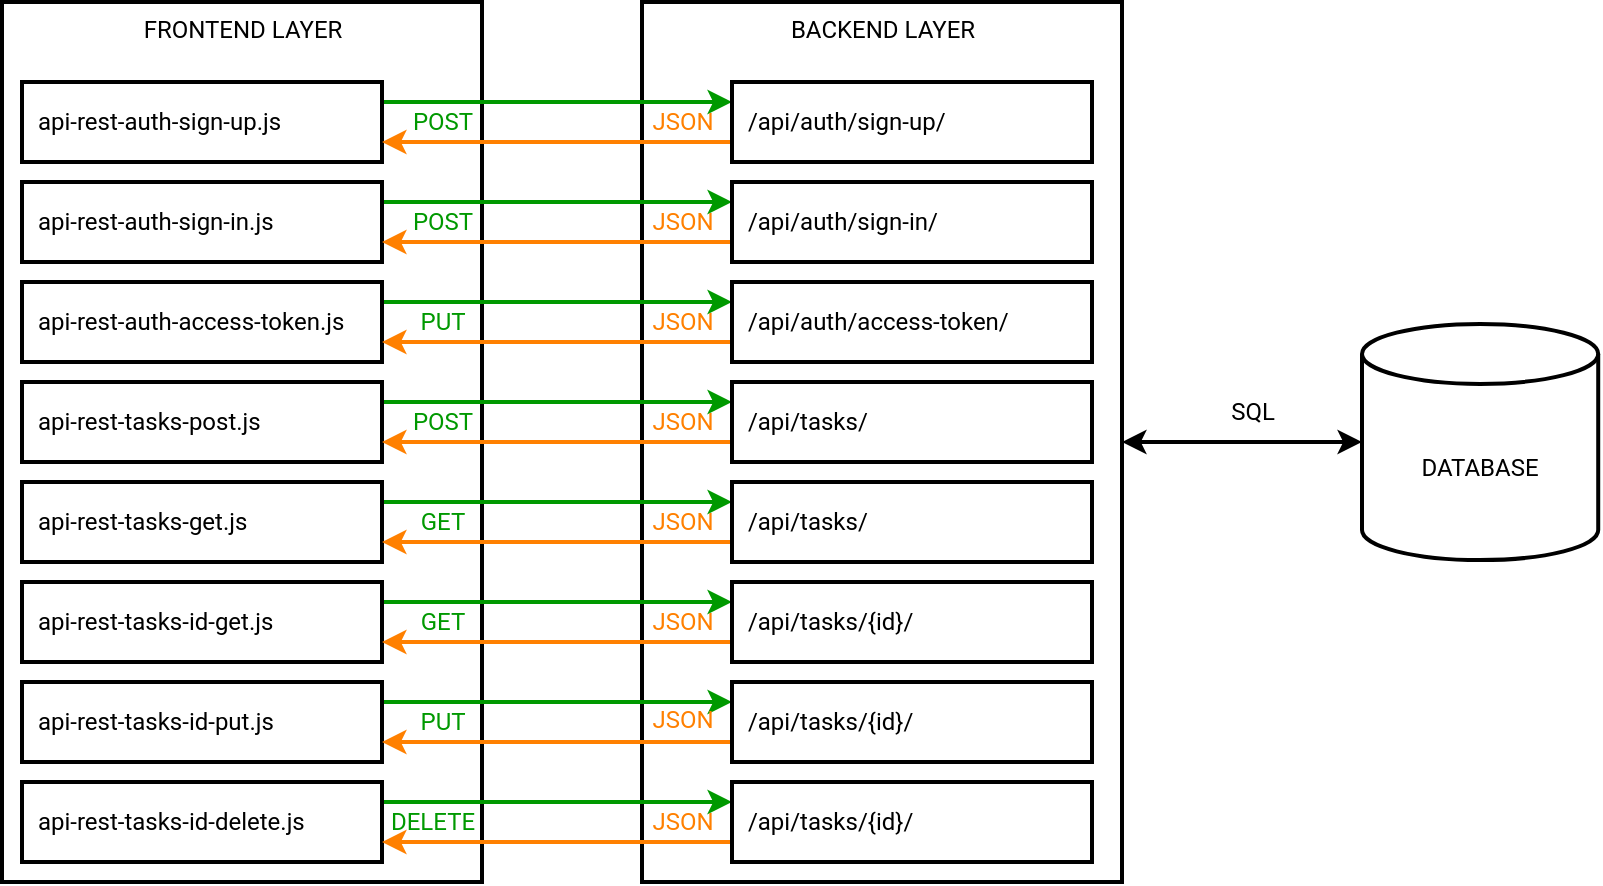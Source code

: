 <mxfile version="20.2.3" type="device"><diagram id="o0wKMA2V5l58xhiG-160" name="Page-1"><mxGraphModel dx="1422" dy="865" grid="1" gridSize="10" guides="1" tooltips="1" connect="1" arrows="1" fold="1" page="1" pageScale="1" pageWidth="1169" pageHeight="827" math="0" shadow="0"><root><mxCell id="0"/><mxCell id="1" parent="0"/><mxCell id="gZToxtEv8SEcZmtWTF-K-1" value="FRONTEND LAYER" style="html=1;strokeWidth=2;verticalAlign=top;fontFamily=Roboto;fontSource=https%3A%2F%2Ffonts.googleapis.com%2Fcss%3Ffamily%3DRoboto;" parent="1" vertex="1"><mxGeometry x="40" y="40" width="240" height="440" as="geometry"/></mxCell><mxCell id="gZToxtEv8SEcZmtWTF-K-82" style="edgeStyle=orthogonalEdgeStyle;rounded=0;orthogonalLoop=1;jettySize=auto;html=1;exitX=1;exitY=0.5;exitDx=0;exitDy=0;entryX=0;entryY=0.5;entryDx=0;entryDy=0;entryPerimeter=0;fontColor=#FF8000;startArrow=classic;startFill=1;strokeColor=#000000;strokeWidth=2;fontFamily=Roboto;fontSource=https%3A%2F%2Ffonts.googleapis.com%2Fcss%3Ffamily%3DRoboto;" parent="1" source="gZToxtEv8SEcZmtWTF-K-2" target="gZToxtEv8SEcZmtWTF-K-3" edge="1"><mxGeometry relative="1" as="geometry"/></mxCell><mxCell id="gZToxtEv8SEcZmtWTF-K-2" value="BACKEND LAYER" style="html=1;strokeWidth=2;verticalAlign=top;fontFamily=Roboto;fontSource=https%3A%2F%2Ffonts.googleapis.com%2Fcss%3Ffamily%3DRoboto;" parent="1" vertex="1"><mxGeometry x="360" y="40" width="240" height="440" as="geometry"/></mxCell><mxCell id="gZToxtEv8SEcZmtWTF-K-3" value="DATABASE" style="shape=cylinder3;whiteSpace=wrap;html=1;boundedLbl=1;backgroundOutline=1;size=15;strokeWidth=2;fontFamily=Roboto;fontSource=https%3A%2F%2Ffonts.googleapis.com%2Fcss%3Ffamily%3DRoboto;" parent="1" vertex="1"><mxGeometry x="720" y="200.95" width="118.11" height="118.11" as="geometry"/></mxCell><mxCell id="gZToxtEv8SEcZmtWTF-K-36" style="edgeStyle=orthogonalEdgeStyle;rounded=0;orthogonalLoop=1;jettySize=auto;html=1;exitX=1;exitY=0.25;exitDx=0;exitDy=0;entryX=0;entryY=0.25;entryDx=0;entryDy=0;startArrow=none;startFill=0;strokeColor=#009900;strokeWidth=2;fontFamily=Roboto;fontSource=https%3A%2F%2Ffonts.googleapis.com%2Fcss%3Ffamily%3DRoboto;" parent="1" source="gZToxtEv8SEcZmtWTF-K-4" target="gZToxtEv8SEcZmtWTF-K-5" edge="1"><mxGeometry relative="1" as="geometry"/></mxCell><mxCell id="gZToxtEv8SEcZmtWTF-K-4" value="&amp;nbsp; api-rest-auth-sign-up.js" style="html=1;strokeWidth=2;align=left;fontFamily=Roboto;fontSource=https%3A%2F%2Ffonts.googleapis.com%2Fcss%3Ffamily%3DRoboto;" parent="1" vertex="1"><mxGeometry x="50" y="80" width="180" height="40" as="geometry"/></mxCell><mxCell id="gZToxtEv8SEcZmtWTF-K-57" style="edgeStyle=orthogonalEdgeStyle;rounded=0;orthogonalLoop=1;jettySize=auto;html=1;exitX=0;exitY=0.75;exitDx=0;exitDy=0;entryX=1;entryY=0.75;entryDx=0;entryDy=0;fontColor=#009900;startArrow=none;startFill=0;strokeColor=#FF8000;strokeWidth=2;fontFamily=Roboto;fontSource=https%3A%2F%2Ffonts.googleapis.com%2Fcss%3Ffamily%3DRoboto;" parent="1" source="gZToxtEv8SEcZmtWTF-K-5" target="gZToxtEv8SEcZmtWTF-K-4" edge="1"><mxGeometry relative="1" as="geometry"/></mxCell><mxCell id="gZToxtEv8SEcZmtWTF-K-5" value="&amp;nbsp; /api/auth/sign-up/" style="html=1;strokeWidth=2;align=left;fontFamily=Roboto;fontSource=https%3A%2F%2Ffonts.googleapis.com%2Fcss%3Ffamily%3DRoboto;" parent="1" vertex="1"><mxGeometry x="405" y="80" width="180" height="40" as="geometry"/></mxCell><mxCell id="gZToxtEv8SEcZmtWTF-K-37" style="edgeStyle=orthogonalEdgeStyle;rounded=0;orthogonalLoop=1;jettySize=auto;html=1;exitX=1;exitY=0.25;exitDx=0;exitDy=0;entryX=0;entryY=0.25;entryDx=0;entryDy=0;startArrow=none;startFill=0;strokeColor=#009900;strokeWidth=2;fontFamily=Roboto;fontSource=https%3A%2F%2Ffonts.googleapis.com%2Fcss%3Ffamily%3DRoboto;" parent="1" source="gZToxtEv8SEcZmtWTF-K-6" target="gZToxtEv8SEcZmtWTF-K-7" edge="1"><mxGeometry relative="1" as="geometry"/></mxCell><mxCell id="gZToxtEv8SEcZmtWTF-K-6" value="&lt;span style=&quot;&quot;&gt;&amp;nbsp; api-rest-auth-sign-in.js&lt;/span&gt;" style="html=1;strokeWidth=2;align=left;fontFamily=Roboto;fontSource=https%3A%2F%2Ffonts.googleapis.com%2Fcss%3Ffamily%3DRoboto;" parent="1" vertex="1"><mxGeometry x="50" y="130" width="180" height="40" as="geometry"/></mxCell><mxCell id="gZToxtEv8SEcZmtWTF-K-58" style="edgeStyle=orthogonalEdgeStyle;rounded=0;orthogonalLoop=1;jettySize=auto;html=1;exitX=0;exitY=0.75;exitDx=0;exitDy=0;entryX=1;entryY=0.75;entryDx=0;entryDy=0;fontColor=#009900;startArrow=none;startFill=0;strokeColor=#FF8000;strokeWidth=2;fontFamily=Roboto;fontSource=https%3A%2F%2Ffonts.googleapis.com%2Fcss%3Ffamily%3DRoboto;" parent="1" source="gZToxtEv8SEcZmtWTF-K-7" target="gZToxtEv8SEcZmtWTF-K-6" edge="1"><mxGeometry relative="1" as="geometry"/></mxCell><mxCell id="gZToxtEv8SEcZmtWTF-K-7" value="&amp;nbsp; /api/auth/sign-in/" style="html=1;strokeWidth=2;align=left;fontFamily=Roboto;fontSource=https%3A%2F%2Ffonts.googleapis.com%2Fcss%3Ffamily%3DRoboto;" parent="1" vertex="1"><mxGeometry x="405" y="130" width="180" height="40" as="geometry"/></mxCell><mxCell id="gZToxtEv8SEcZmtWTF-K-38" style="edgeStyle=orthogonalEdgeStyle;rounded=0;orthogonalLoop=1;jettySize=auto;html=1;exitX=1;exitY=0.25;exitDx=0;exitDy=0;entryX=0;entryY=0.25;entryDx=0;entryDy=0;startArrow=none;startFill=0;strokeColor=#009900;strokeWidth=2;fontFamily=Roboto;fontSource=https%3A%2F%2Ffonts.googleapis.com%2Fcss%3Ffamily%3DRoboto;" parent="1" source="gZToxtEv8SEcZmtWTF-K-8" target="gZToxtEv8SEcZmtWTF-K-9" edge="1"><mxGeometry relative="1" as="geometry"/></mxCell><mxCell id="gZToxtEv8SEcZmtWTF-K-8" value="&lt;span style=&quot;&quot;&gt;&amp;nbsp; api-rest-auth-access-token.js&lt;/span&gt;" style="html=1;strokeWidth=2;align=left;fontFamily=Roboto;fontSource=https%3A%2F%2Ffonts.googleapis.com%2Fcss%3Ffamily%3DRoboto;" parent="1" vertex="1"><mxGeometry x="50" y="180" width="180" height="40" as="geometry"/></mxCell><mxCell id="gZToxtEv8SEcZmtWTF-K-59" style="edgeStyle=orthogonalEdgeStyle;rounded=0;orthogonalLoop=1;jettySize=auto;html=1;exitX=0;exitY=0.75;exitDx=0;exitDy=0;entryX=1;entryY=0.75;entryDx=0;entryDy=0;fontColor=#009900;startArrow=none;startFill=0;strokeColor=#FF8000;strokeWidth=2;fontFamily=Roboto;fontSource=https%3A%2F%2Ffonts.googleapis.com%2Fcss%3Ffamily%3DRoboto;" parent="1" source="gZToxtEv8SEcZmtWTF-K-9" target="gZToxtEv8SEcZmtWTF-K-8" edge="1"><mxGeometry relative="1" as="geometry"/></mxCell><mxCell id="gZToxtEv8SEcZmtWTF-K-9" value="&amp;nbsp; /api/auth/access-token/" style="html=1;strokeWidth=2;align=left;fontFamily=Roboto;fontSource=https%3A%2F%2Ffonts.googleapis.com%2Fcss%3Ffamily%3DRoboto;" parent="1" vertex="1"><mxGeometry x="405" y="180" width="180" height="40" as="geometry"/></mxCell><mxCell id="gZToxtEv8SEcZmtWTF-K-39" style="edgeStyle=orthogonalEdgeStyle;rounded=0;orthogonalLoop=1;jettySize=auto;html=1;exitX=1;exitY=0.25;exitDx=0;exitDy=0;entryX=0;entryY=0.25;entryDx=0;entryDy=0;startArrow=none;startFill=0;strokeColor=#009900;strokeWidth=2;fontFamily=Roboto;fontSource=https%3A%2F%2Ffonts.googleapis.com%2Fcss%3Ffamily%3DRoboto;" parent="1" source="gZToxtEv8SEcZmtWTF-K-19" target="gZToxtEv8SEcZmtWTF-K-24" edge="1"><mxGeometry relative="1" as="geometry"/></mxCell><mxCell id="gZToxtEv8SEcZmtWTF-K-19" value="&lt;span style=&quot;&quot;&gt;&amp;nbsp; api-rest-tasks-post.js&lt;/span&gt;" style="html=1;strokeWidth=2;align=left;fontFamily=Roboto;fontSource=https%3A%2F%2Ffonts.googleapis.com%2Fcss%3Ffamily%3DRoboto;" parent="1" vertex="1"><mxGeometry x="50" y="230" width="180" height="40" as="geometry"/></mxCell><mxCell id="gZToxtEv8SEcZmtWTF-K-40" style="edgeStyle=orthogonalEdgeStyle;rounded=0;orthogonalLoop=1;jettySize=auto;html=1;exitX=1;exitY=0.25;exitDx=0;exitDy=0;entryX=0;entryY=0.25;entryDx=0;entryDy=0;startArrow=none;startFill=0;strokeColor=#009900;strokeWidth=2;fontFamily=Roboto;fontSource=https%3A%2F%2Ffonts.googleapis.com%2Fcss%3Ffamily%3DRoboto;" parent="1" source="gZToxtEv8SEcZmtWTF-K-20" target="gZToxtEv8SEcZmtWTF-K-25" edge="1"><mxGeometry relative="1" as="geometry"/></mxCell><mxCell id="gZToxtEv8SEcZmtWTF-K-20" value="&lt;span style=&quot;&quot;&gt;&amp;nbsp; api-rest-tasks-get.js&lt;/span&gt;" style="html=1;strokeWidth=2;align=left;fontFamily=Roboto;fontSource=https%3A%2F%2Ffonts.googleapis.com%2Fcss%3Ffamily%3DRoboto;" parent="1" vertex="1"><mxGeometry x="50" y="280" width="180" height="40" as="geometry"/></mxCell><mxCell id="gZToxtEv8SEcZmtWTF-K-41" style="edgeStyle=orthogonalEdgeStyle;rounded=0;orthogonalLoop=1;jettySize=auto;html=1;exitX=1;exitY=0.25;exitDx=0;exitDy=0;entryX=0;entryY=0.25;entryDx=0;entryDy=0;startArrow=none;startFill=0;strokeColor=#009900;strokeWidth=2;fontFamily=Roboto;fontSource=https%3A%2F%2Ffonts.googleapis.com%2Fcss%3Ffamily%3DRoboto;" parent="1" source="gZToxtEv8SEcZmtWTF-K-21" target="gZToxtEv8SEcZmtWTF-K-26" edge="1"><mxGeometry relative="1" as="geometry"/></mxCell><mxCell id="gZToxtEv8SEcZmtWTF-K-21" value="&lt;span style=&quot;&quot;&gt;&amp;nbsp; api-rest-tasks-id-get.js&lt;/span&gt;" style="html=1;strokeWidth=2;align=left;fontFamily=Roboto;fontSource=https%3A%2F%2Ffonts.googleapis.com%2Fcss%3Ffamily%3DRoboto;" parent="1" vertex="1"><mxGeometry x="50" y="330" width="180" height="40" as="geometry"/></mxCell><mxCell id="gZToxtEv8SEcZmtWTF-K-42" style="edgeStyle=orthogonalEdgeStyle;rounded=0;orthogonalLoop=1;jettySize=auto;html=1;exitX=1;exitY=0.25;exitDx=0;exitDy=0;entryX=0;entryY=0.25;entryDx=0;entryDy=0;startArrow=none;startFill=0;strokeColor=#009900;strokeWidth=2;fontFamily=Roboto;fontSource=https%3A%2F%2Ffonts.googleapis.com%2Fcss%3Ffamily%3DRoboto;" parent="1" source="gZToxtEv8SEcZmtWTF-K-22" target="gZToxtEv8SEcZmtWTF-K-27" edge="1"><mxGeometry relative="1" as="geometry"/></mxCell><mxCell id="gZToxtEv8SEcZmtWTF-K-22" value="&lt;span style=&quot;&quot;&gt;&amp;nbsp; api-rest-tasks-id-put.js&lt;/span&gt;" style="html=1;strokeWidth=2;align=left;fontFamily=Roboto;fontSource=https%3A%2F%2Ffonts.googleapis.com%2Fcss%3Ffamily%3DRoboto;" parent="1" vertex="1"><mxGeometry x="50" y="380" width="180" height="40" as="geometry"/></mxCell><mxCell id="gZToxtEv8SEcZmtWTF-K-43" style="edgeStyle=orthogonalEdgeStyle;rounded=0;orthogonalLoop=1;jettySize=auto;html=1;exitX=1;exitY=0.25;exitDx=0;exitDy=0;entryX=0;entryY=0.25;entryDx=0;entryDy=0;startArrow=none;startFill=0;strokeColor=#009900;strokeWidth=2;fontFamily=Roboto;fontSource=https%3A%2F%2Ffonts.googleapis.com%2Fcss%3Ffamily%3DRoboto;" parent="1" source="gZToxtEv8SEcZmtWTF-K-23" target="gZToxtEv8SEcZmtWTF-K-28" edge="1"><mxGeometry relative="1" as="geometry"/></mxCell><mxCell id="gZToxtEv8SEcZmtWTF-K-23" value="&lt;span style=&quot;&quot;&gt;&amp;nbsp; api-rest-tasks-id-delete.js&lt;/span&gt;" style="html=1;strokeWidth=2;align=left;fontFamily=Roboto;fontSource=https%3A%2F%2Ffonts.googleapis.com%2Fcss%3Ffamily%3DRoboto;" parent="1" vertex="1"><mxGeometry x="50" y="430" width="180" height="40" as="geometry"/></mxCell><mxCell id="gZToxtEv8SEcZmtWTF-K-60" style="edgeStyle=orthogonalEdgeStyle;rounded=0;orthogonalLoop=1;jettySize=auto;html=1;exitX=0;exitY=0.75;exitDx=0;exitDy=0;entryX=1;entryY=0.75;entryDx=0;entryDy=0;fontColor=#009900;startArrow=none;startFill=0;strokeColor=#FF8000;strokeWidth=2;fontFamily=Roboto;fontSource=https%3A%2F%2Ffonts.googleapis.com%2Fcss%3Ffamily%3DRoboto;" parent="1" source="gZToxtEv8SEcZmtWTF-K-24" target="gZToxtEv8SEcZmtWTF-K-19" edge="1"><mxGeometry relative="1" as="geometry"/></mxCell><mxCell id="gZToxtEv8SEcZmtWTF-K-24" value="&amp;nbsp; /api/tasks/" style="html=1;strokeWidth=2;align=left;fontFamily=Roboto;fontSource=https%3A%2F%2Ffonts.googleapis.com%2Fcss%3Ffamily%3DRoboto;" parent="1" vertex="1"><mxGeometry x="405" y="230" width="180" height="40" as="geometry"/></mxCell><mxCell id="gZToxtEv8SEcZmtWTF-K-61" style="edgeStyle=orthogonalEdgeStyle;rounded=0;orthogonalLoop=1;jettySize=auto;html=1;exitX=0;exitY=0.75;exitDx=0;exitDy=0;entryX=1;entryY=0.75;entryDx=0;entryDy=0;fontColor=#009900;startArrow=none;startFill=0;strokeColor=#FF8000;strokeWidth=2;fontFamily=Roboto;fontSource=https%3A%2F%2Ffonts.googleapis.com%2Fcss%3Ffamily%3DRoboto;" parent="1" source="gZToxtEv8SEcZmtWTF-K-25" target="gZToxtEv8SEcZmtWTF-K-20" edge="1"><mxGeometry relative="1" as="geometry"/></mxCell><mxCell id="gZToxtEv8SEcZmtWTF-K-25" value="&amp;nbsp; /api/tasks/" style="html=1;strokeWidth=2;align=left;fontFamily=Roboto;fontSource=https%3A%2F%2Ffonts.googleapis.com%2Fcss%3Ffamily%3DRoboto;" parent="1" vertex="1"><mxGeometry x="405" y="280" width="180" height="40" as="geometry"/></mxCell><mxCell id="gZToxtEv8SEcZmtWTF-K-62" style="edgeStyle=orthogonalEdgeStyle;rounded=0;orthogonalLoop=1;jettySize=auto;html=1;exitX=0;exitY=0.75;exitDx=0;exitDy=0;entryX=1;entryY=0.75;entryDx=0;entryDy=0;fontColor=#009900;startArrow=none;startFill=0;strokeColor=#FF8000;strokeWidth=2;fontFamily=Roboto;fontSource=https%3A%2F%2Ffonts.googleapis.com%2Fcss%3Ffamily%3DRoboto;" parent="1" source="gZToxtEv8SEcZmtWTF-K-26" target="gZToxtEv8SEcZmtWTF-K-21" edge="1"><mxGeometry relative="1" as="geometry"/></mxCell><mxCell id="gZToxtEv8SEcZmtWTF-K-26" value="&amp;nbsp; /api/tasks/{id}/" style="html=1;strokeWidth=2;align=left;fontFamily=Roboto;fontSource=https%3A%2F%2Ffonts.googleapis.com%2Fcss%3Ffamily%3DRoboto;" parent="1" vertex="1"><mxGeometry x="405" y="330" width="180" height="40" as="geometry"/></mxCell><mxCell id="gZToxtEv8SEcZmtWTF-K-63" style="edgeStyle=orthogonalEdgeStyle;rounded=0;orthogonalLoop=1;jettySize=auto;html=1;exitX=0;exitY=0.75;exitDx=0;exitDy=0;entryX=1;entryY=0.75;entryDx=0;entryDy=0;fontColor=#009900;startArrow=none;startFill=0;strokeColor=#FF8000;strokeWidth=2;fontFamily=Roboto;fontSource=https%3A%2F%2Ffonts.googleapis.com%2Fcss%3Ffamily%3DRoboto;" parent="1" source="gZToxtEv8SEcZmtWTF-K-27" target="gZToxtEv8SEcZmtWTF-K-22" edge="1"><mxGeometry relative="1" as="geometry"/></mxCell><mxCell id="gZToxtEv8SEcZmtWTF-K-27" value="&amp;nbsp; /api/tasks/{id}/" style="html=1;strokeWidth=2;align=left;fontFamily=Roboto;fontSource=https%3A%2F%2Ffonts.googleapis.com%2Fcss%3Ffamily%3DRoboto;" parent="1" vertex="1"><mxGeometry x="405" y="380" width="180" height="40" as="geometry"/></mxCell><mxCell id="gZToxtEv8SEcZmtWTF-K-64" style="edgeStyle=orthogonalEdgeStyle;rounded=0;orthogonalLoop=1;jettySize=auto;html=1;exitX=0;exitY=0.75;exitDx=0;exitDy=0;entryX=1;entryY=0.75;entryDx=0;entryDy=0;fontColor=#009900;startArrow=none;startFill=0;strokeColor=#FF8000;strokeWidth=2;fontFamily=Roboto;fontSource=https%3A%2F%2Ffonts.googleapis.com%2Fcss%3Ffamily%3DRoboto;" parent="1" source="gZToxtEv8SEcZmtWTF-K-28" target="gZToxtEv8SEcZmtWTF-K-23" edge="1"><mxGeometry relative="1" as="geometry"/></mxCell><mxCell id="gZToxtEv8SEcZmtWTF-K-28" value="&amp;nbsp; /api/tasks/{id}/" style="html=1;strokeWidth=2;align=left;fontFamily=Roboto;fontSource=https%3A%2F%2Ffonts.googleapis.com%2Fcss%3Ffamily%3DRoboto;" parent="1" vertex="1"><mxGeometry x="405" y="430" width="180" height="40" as="geometry"/></mxCell><mxCell id="gZToxtEv8SEcZmtWTF-K-44" value="&lt;font color=&quot;#009900&quot;&gt;POST&lt;/font&gt;" style="text;html=1;align=center;verticalAlign=middle;resizable=0;points=[];autosize=1;strokeColor=none;fillColor=none;fontFamily=Roboto;fontSource=https%3A%2F%2Ffonts.googleapis.com%2Fcss%3Ffamily%3DRoboto;" parent="1" vertex="1"><mxGeometry x="235" y="85" width="50" height="30" as="geometry"/></mxCell><mxCell id="gZToxtEv8SEcZmtWTF-K-45" value="&lt;font color=&quot;#009900&quot;&gt;POST&lt;/font&gt;" style="text;html=1;align=center;verticalAlign=middle;resizable=0;points=[];autosize=1;strokeColor=none;fillColor=none;fontFamily=Roboto;fontSource=https%3A%2F%2Ffonts.googleapis.com%2Fcss%3Ffamily%3DRoboto;" parent="1" vertex="1"><mxGeometry x="235" y="135" width="50" height="30" as="geometry"/></mxCell><mxCell id="gZToxtEv8SEcZmtWTF-K-46" value="&lt;font color=&quot;#009900&quot;&gt;POST&lt;/font&gt;" style="text;html=1;align=center;verticalAlign=middle;resizable=0;points=[];autosize=1;strokeColor=none;fillColor=none;fontFamily=Roboto;fontSource=https%3A%2F%2Ffonts.googleapis.com%2Fcss%3Ffamily%3DRoboto;" parent="1" vertex="1"><mxGeometry x="235" y="235" width="50" height="30" as="geometry"/></mxCell><mxCell id="gZToxtEv8SEcZmtWTF-K-49" value="DELETE" style="text;html=1;align=center;verticalAlign=middle;resizable=0;points=[];autosize=1;strokeColor=none;fillColor=none;fontColor=#009900;fontFamily=Roboto;fontSource=https%3A%2F%2Ffonts.googleapis.com%2Fcss%3Ffamily%3DRoboto;" parent="1" vertex="1"><mxGeometry x="220" y="435" width="70" height="30" as="geometry"/></mxCell><mxCell id="gZToxtEv8SEcZmtWTF-K-51" value="GET" style="text;html=1;align=center;verticalAlign=middle;resizable=0;points=[];autosize=1;strokeColor=none;fillColor=none;fontColor=#009900;fontFamily=Roboto;fontSource=https%3A%2F%2Ffonts.googleapis.com%2Fcss%3Ffamily%3DRoboto;" parent="1" vertex="1"><mxGeometry x="235" y="285" width="50" height="30" as="geometry"/></mxCell><mxCell id="gZToxtEv8SEcZmtWTF-K-52" value="GET" style="text;html=1;align=center;verticalAlign=middle;resizable=0;points=[];autosize=1;strokeColor=none;fillColor=none;fontColor=#009900;fontFamily=Roboto;fontSource=https%3A%2F%2Ffonts.googleapis.com%2Fcss%3Ffamily%3DRoboto;" parent="1" vertex="1"><mxGeometry x="235" y="335" width="50" height="30" as="geometry"/></mxCell><mxCell id="gZToxtEv8SEcZmtWTF-K-55" value="PUT" style="text;html=1;align=center;verticalAlign=middle;resizable=0;points=[];autosize=1;strokeColor=none;fillColor=none;fontColor=#009900;fontFamily=Roboto;fontSource=https%3A%2F%2Ffonts.googleapis.com%2Fcss%3Ffamily%3DRoboto;" parent="1" vertex="1"><mxGeometry x="235" y="385" width="50" height="30" as="geometry"/></mxCell><mxCell id="gZToxtEv8SEcZmtWTF-K-56" value="PUT" style="text;html=1;align=center;verticalAlign=middle;resizable=0;points=[];autosize=1;strokeColor=none;fillColor=none;fontColor=#009900;fontFamily=Roboto;fontSource=https%3A%2F%2Ffonts.googleapis.com%2Fcss%3Ffamily%3DRoboto;" parent="1" vertex="1"><mxGeometry x="235" y="185" width="50" height="30" as="geometry"/></mxCell><mxCell id="gZToxtEv8SEcZmtWTF-K-66" value="&lt;font color=&quot;#ff8000&quot;&gt;JSON&lt;/font&gt;" style="text;html=1;align=center;verticalAlign=middle;resizable=0;points=[];autosize=1;strokeColor=none;fillColor=none;fontColor=#009900;fontFamily=Roboto;fontSource=https%3A%2F%2Ffonts.googleapis.com%2Fcss%3Ffamily%3DRoboto;" parent="1" vertex="1"><mxGeometry x="355" y="85" width="50" height="30" as="geometry"/></mxCell><mxCell id="gZToxtEv8SEcZmtWTF-K-68" value="&lt;font color=&quot;#ff8000&quot;&gt;JSON&lt;/font&gt;" style="text;html=1;align=center;verticalAlign=middle;resizable=0;points=[];autosize=1;strokeColor=none;fillColor=none;fontColor=#009900;fontFamily=Roboto;fontSource=https%3A%2F%2Ffonts.googleapis.com%2Fcss%3Ffamily%3DRoboto;" parent="1" vertex="1"><mxGeometry x="355" y="135" width="50" height="30" as="geometry"/></mxCell><mxCell id="gZToxtEv8SEcZmtWTF-K-69" value="&lt;font color=&quot;#ff8000&quot;&gt;JSON&lt;/font&gt;" style="text;html=1;align=center;verticalAlign=middle;resizable=0;points=[];autosize=1;strokeColor=none;fillColor=none;fontColor=#009900;fontFamily=Roboto;fontSource=https%3A%2F%2Ffonts.googleapis.com%2Fcss%3Ffamily%3DRoboto;" parent="1" vertex="1"><mxGeometry x="355" y="185" width="50" height="30" as="geometry"/></mxCell><mxCell id="gZToxtEv8SEcZmtWTF-K-70" value="&lt;font color=&quot;#ff8000&quot;&gt;JSON&lt;/font&gt;" style="text;html=1;align=center;verticalAlign=middle;resizable=0;points=[];autosize=1;strokeColor=none;fillColor=none;fontColor=#009900;fontFamily=Roboto;fontSource=https%3A%2F%2Ffonts.googleapis.com%2Fcss%3Ffamily%3DRoboto;" parent="1" vertex="1"><mxGeometry x="355" y="235" width="50" height="30" as="geometry"/></mxCell><mxCell id="gZToxtEv8SEcZmtWTF-K-75" value="&lt;font color=&quot;#ff8000&quot;&gt;JSON&lt;/font&gt;" style="text;html=1;align=center;verticalAlign=middle;resizable=0;points=[];autosize=1;strokeColor=none;fillColor=none;fontColor=#009900;fontFamily=Roboto;fontSource=https%3A%2F%2Ffonts.googleapis.com%2Fcss%3Ffamily%3DRoboto;" parent="1" vertex="1"><mxGeometry x="355" y="435" width="50" height="30" as="geometry"/></mxCell><mxCell id="gZToxtEv8SEcZmtWTF-K-78" value="&lt;font color=&quot;#ff8000&quot;&gt;JSON&lt;/font&gt;" style="text;html=1;align=center;verticalAlign=middle;resizable=0;points=[];autosize=1;strokeColor=none;fillColor=none;fontColor=#009900;fontFamily=Roboto;fontSource=https%3A%2F%2Ffonts.googleapis.com%2Fcss%3Ffamily%3DRoboto;" parent="1" vertex="1"><mxGeometry x="355" y="384" width="50" height="30" as="geometry"/></mxCell><mxCell id="gZToxtEv8SEcZmtWTF-K-80" value="&lt;font color=&quot;#ff8000&quot;&gt;JSON&lt;/font&gt;" style="text;html=1;align=center;verticalAlign=middle;resizable=0;points=[];autosize=1;strokeColor=none;fillColor=none;fontColor=#009900;fontFamily=Roboto;fontSource=https%3A%2F%2Ffonts.googleapis.com%2Fcss%3Ffamily%3DRoboto;" parent="1" vertex="1"><mxGeometry x="355" y="335" width="50" height="30" as="geometry"/></mxCell><mxCell id="gZToxtEv8SEcZmtWTF-K-81" value="&lt;font color=&quot;#ff8000&quot;&gt;JSON&lt;/font&gt;" style="text;html=1;align=center;verticalAlign=middle;resizable=0;points=[];autosize=1;strokeColor=none;fillColor=none;fontColor=#009900;fontFamily=Roboto;fontSource=https%3A%2F%2Ffonts.googleapis.com%2Fcss%3Ffamily%3DRoboto;" parent="1" vertex="1"><mxGeometry x="355" y="285" width="50" height="30" as="geometry"/></mxCell><mxCell id="gZToxtEv8SEcZmtWTF-K-85" value="&lt;font color=&quot;#000000&quot;&gt;SQL&lt;/font&gt;" style="text;html=1;align=center;verticalAlign=middle;resizable=0;points=[];autosize=1;strokeColor=none;fillColor=none;fontColor=#FF8000;fontFamily=Roboto;fontSource=https%3A%2F%2Ffonts.googleapis.com%2Fcss%3Ffamily%3DRoboto;" parent="1" vertex="1"><mxGeometry x="640" y="230" width="50" height="30" as="geometry"/></mxCell></root></mxGraphModel></diagram></mxfile>